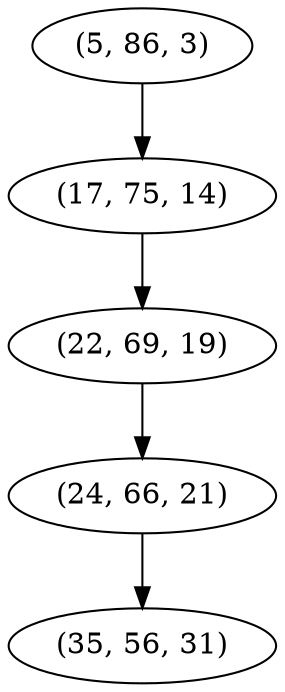 digraph tree {
    "(5, 86, 3)";
    "(17, 75, 14)";
    "(22, 69, 19)";
    "(24, 66, 21)";
    "(35, 56, 31)";
    "(5, 86, 3)" -> "(17, 75, 14)";
    "(17, 75, 14)" -> "(22, 69, 19)";
    "(22, 69, 19)" -> "(24, 66, 21)";
    "(24, 66, 21)" -> "(35, 56, 31)";
}
